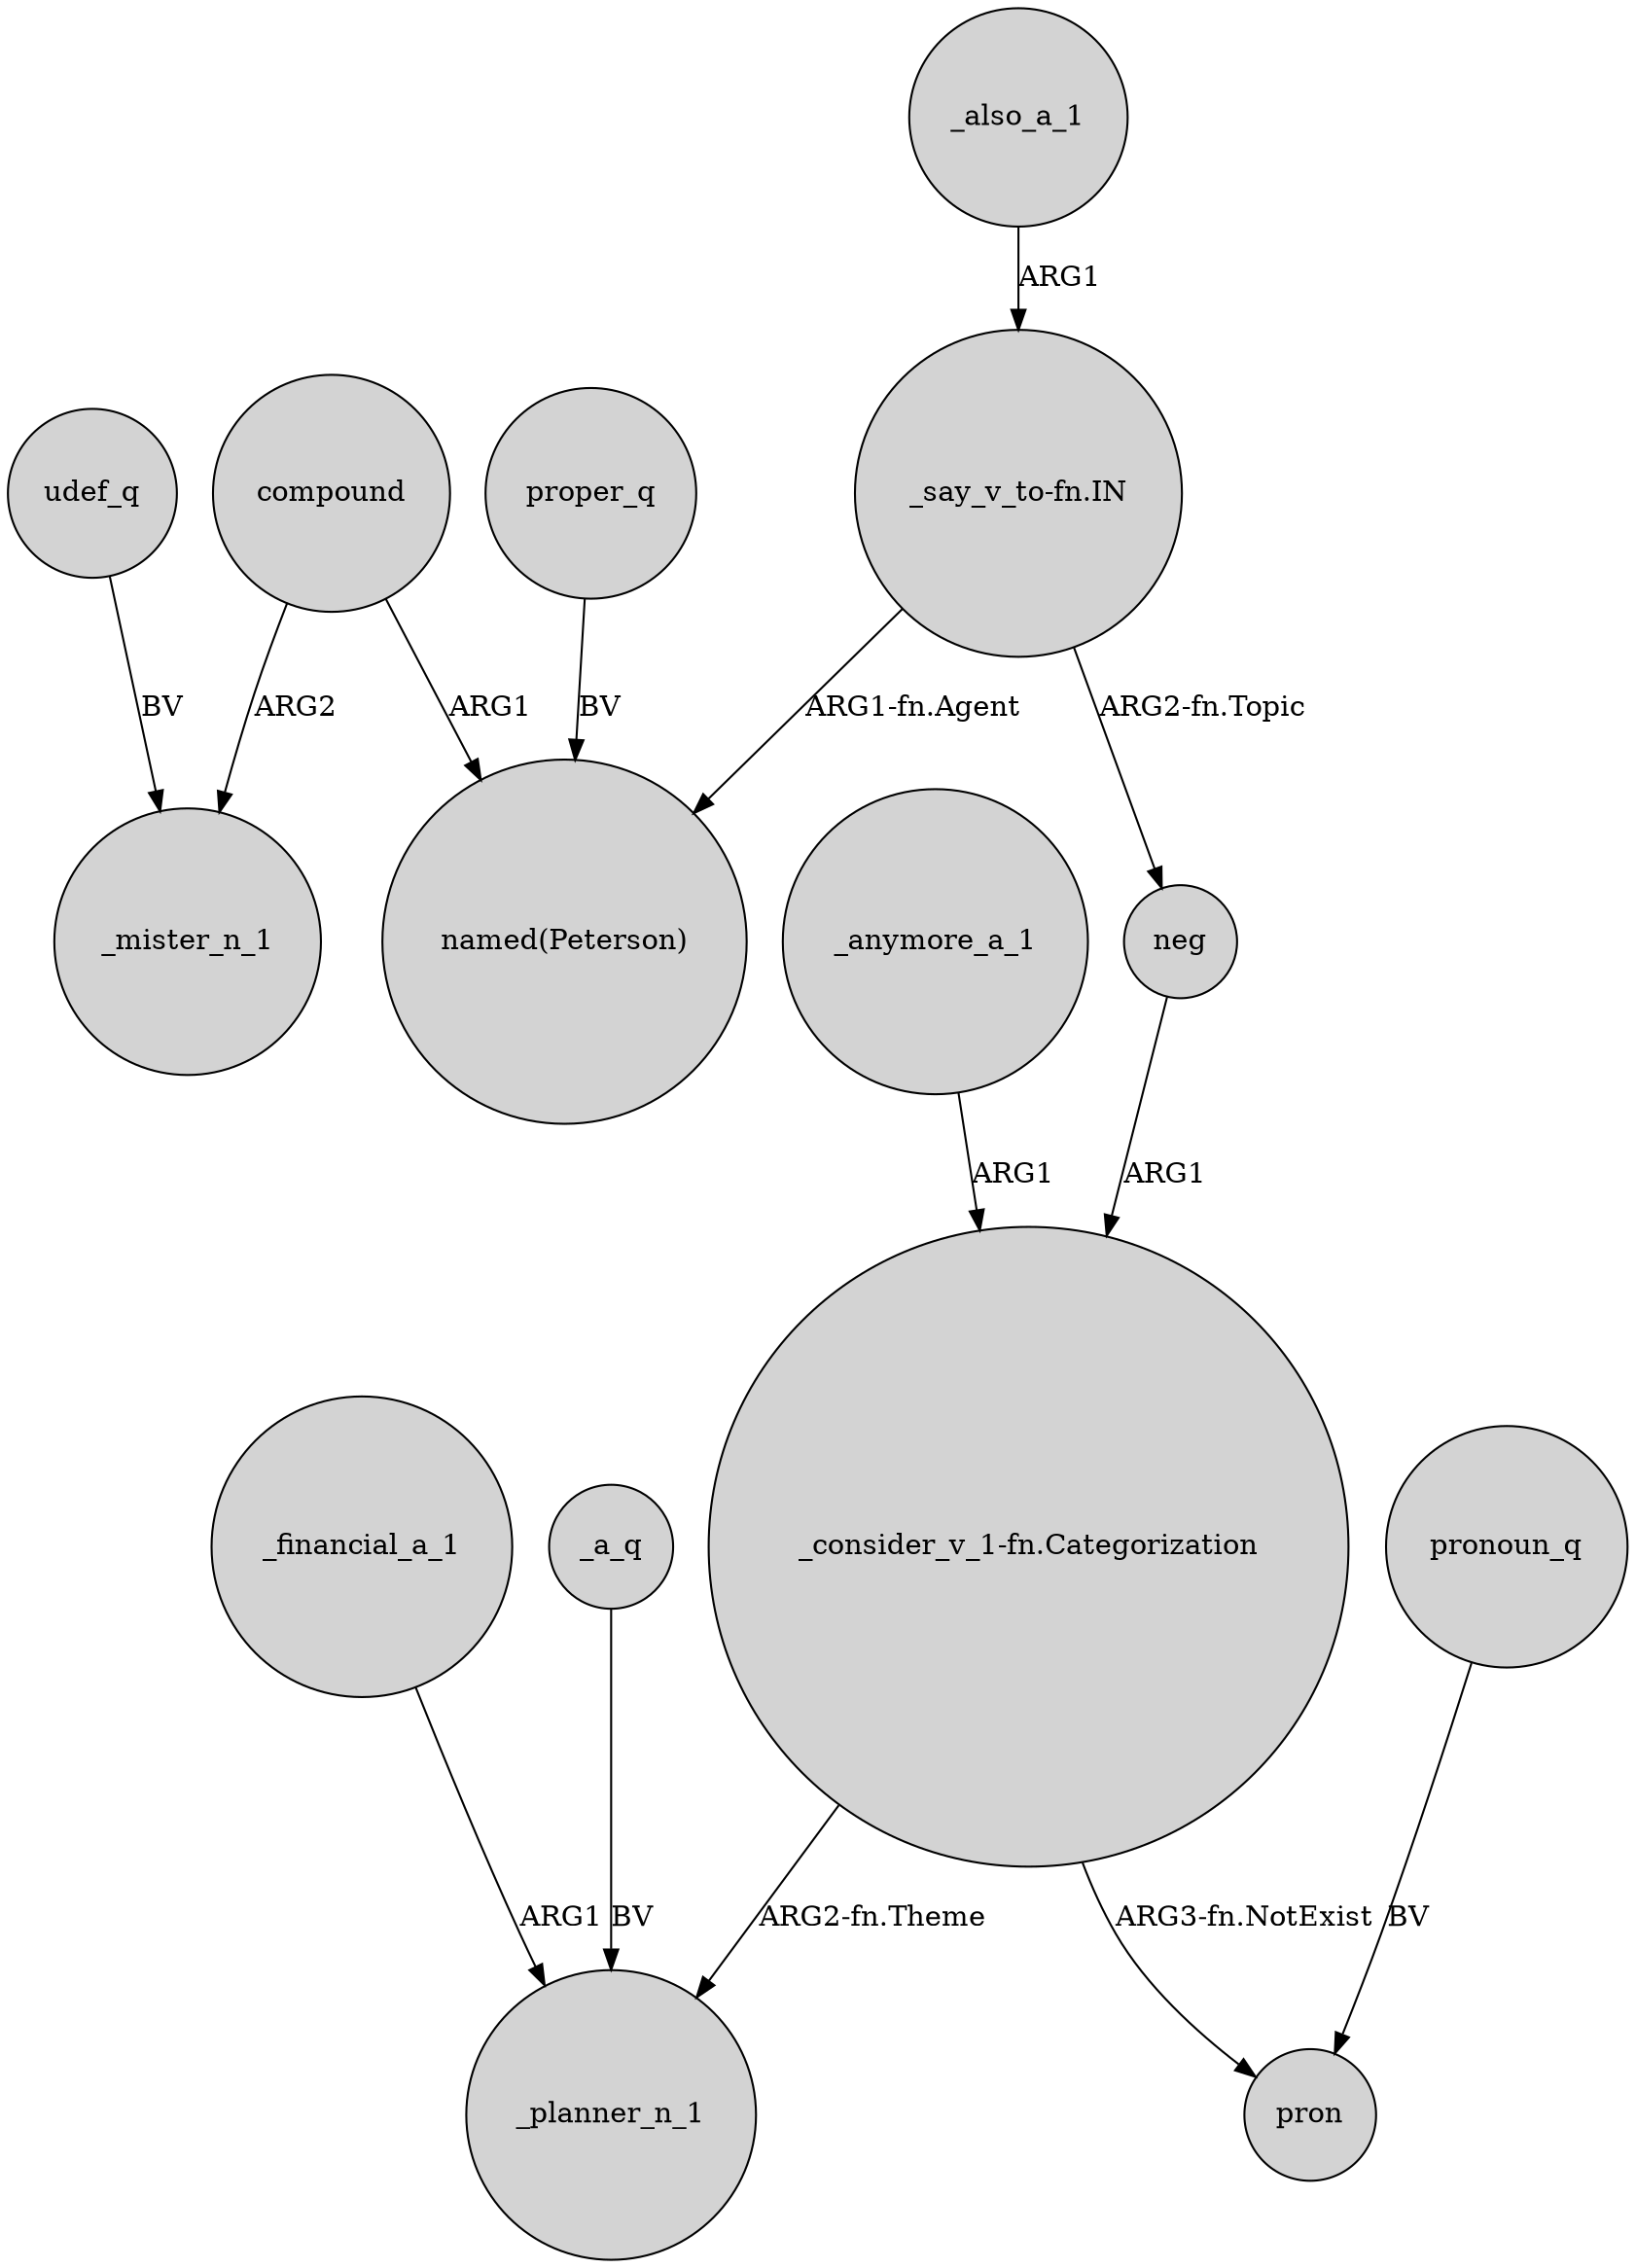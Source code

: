 digraph {
	node [shape=circle style=filled]
	udef_q -> _mister_n_1 [label=BV]
	_anymore_a_1 -> "_consider_v_1-fn.Categorization" [label=ARG1]
	"_say_v_to-fn.IN" -> neg [label="ARG2-fn.Topic"]
	_financial_a_1 -> _planner_n_1 [label=ARG1]
	_also_a_1 -> "_say_v_to-fn.IN" [label=ARG1]
	"_consider_v_1-fn.Categorization" -> _planner_n_1 [label="ARG2-fn.Theme"]
	compound -> "named(Peterson)" [label=ARG1]
	"_say_v_to-fn.IN" -> "named(Peterson)" [label="ARG1-fn.Agent"]
	neg -> "_consider_v_1-fn.Categorization" [label=ARG1]
	"_consider_v_1-fn.Categorization" -> pron [label="ARG3-fn.NotExist"]
	_a_q -> _planner_n_1 [label=BV]
	compound -> _mister_n_1 [label=ARG2]
	proper_q -> "named(Peterson)" [label=BV]
	pronoun_q -> pron [label=BV]
}
